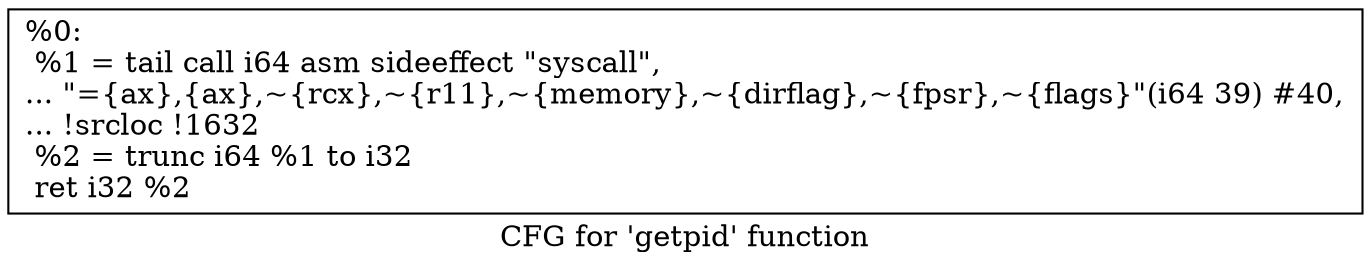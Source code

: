 digraph "CFG for 'getpid' function" {
	label="CFG for 'getpid' function";

	Node0x167e8a0 [shape=record,label="{%0:\l  %1 = tail call i64 asm sideeffect \"syscall\",\l... \"=\{ax\},\{ax\},~\{rcx\},~\{r11\},~\{memory\},~\{dirflag\},~\{fpsr\},~\{flags\}\"(i64 39) #40,\l... !srcloc !1632\l  %2 = trunc i64 %1 to i32\l  ret i32 %2\l}"];
}
